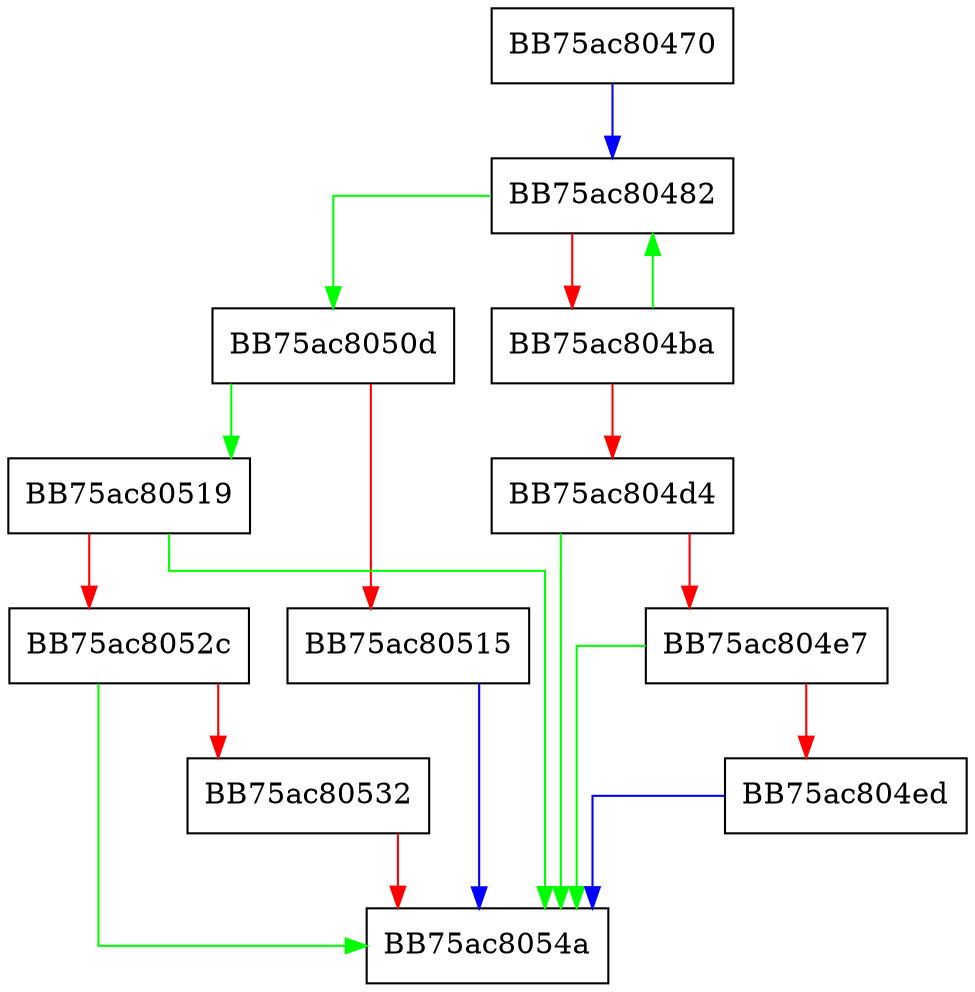 digraph ClearSearchProvider {
  node [shape="box"];
  graph [splines=ortho];
  BB75ac80470 -> BB75ac80482 [color="blue"];
  BB75ac80482 -> BB75ac8050d [color="green"];
  BB75ac80482 -> BB75ac804ba [color="red"];
  BB75ac804ba -> BB75ac80482 [color="green"];
  BB75ac804ba -> BB75ac804d4 [color="red"];
  BB75ac804d4 -> BB75ac8054a [color="green"];
  BB75ac804d4 -> BB75ac804e7 [color="red"];
  BB75ac804e7 -> BB75ac8054a [color="green"];
  BB75ac804e7 -> BB75ac804ed [color="red"];
  BB75ac804ed -> BB75ac8054a [color="blue"];
  BB75ac8050d -> BB75ac80519 [color="green"];
  BB75ac8050d -> BB75ac80515 [color="red"];
  BB75ac80515 -> BB75ac8054a [color="blue"];
  BB75ac80519 -> BB75ac8054a [color="green"];
  BB75ac80519 -> BB75ac8052c [color="red"];
  BB75ac8052c -> BB75ac8054a [color="green"];
  BB75ac8052c -> BB75ac80532 [color="red"];
  BB75ac80532 -> BB75ac8054a [color="red"];
}